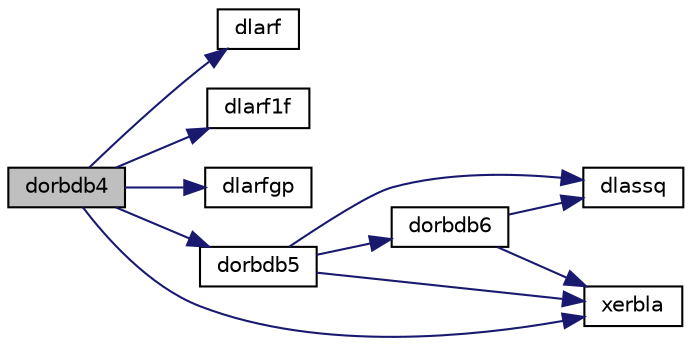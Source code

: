 digraph "dorbdb4"
{
 // LATEX_PDF_SIZE
  edge [fontname="Helvetica",fontsize="10",labelfontname="Helvetica",labelfontsize="10"];
  node [fontname="Helvetica",fontsize="10",shape=record];
  rankdir="LR";
  Node1 [label="dorbdb4",height=0.2,width=0.4,color="black", fillcolor="grey75", style="filled", fontcolor="black",tooltip="DORBDB4"];
  Node1 -> Node2 [color="midnightblue",fontsize="10",style="solid",fontname="Helvetica"];
  Node2 [label="dlarf",height=0.2,width=0.4,color="black", fillcolor="white", style="filled",URL="$dlarf_8f.html#a39a2b39f56ce497b218c5f48339ee712",tooltip="DLARF applies an elementary reflector to a general rectangular matrix."];
  Node1 -> Node3 [color="midnightblue",fontsize="10",style="solid",fontname="Helvetica"];
  Node3 [label="dlarf1f",height=0.2,width=0.4,color="black", fillcolor="white", style="filled",URL="$dlarf1f_8f.html#a553446f22ec537c5ff7f1335b90c4470",tooltip="DLARF1F applies an elementary reflector to a general rectangular"];
  Node1 -> Node4 [color="midnightblue",fontsize="10",style="solid",fontname="Helvetica"];
  Node4 [label="dlarfgp",height=0.2,width=0.4,color="black", fillcolor="white", style="filled",URL="$dlarfgp_8f.html#ab8e471e78747e2583fff75bc7d1e209e",tooltip="DLARFGP generates an elementary reflector (Householder matrix) with non-negative beta."];
  Node1 -> Node5 [color="midnightblue",fontsize="10",style="solid",fontname="Helvetica"];
  Node5 [label="dorbdb5",height=0.2,width=0.4,color="black", fillcolor="white", style="filled",URL="$dorbdb5_8f.html#a2260c74eafdaa0854b18c2b244dc34bb",tooltip="DORBDB5"];
  Node5 -> Node6 [color="midnightblue",fontsize="10",style="solid",fontname="Helvetica"];
  Node6 [label="dlassq",height=0.2,width=0.4,color="black", fillcolor="white", style="filled",URL="$dlassq_8f90.html#ae8f40b0a34771b4f2d9c863de3af7be5",tooltip="DLASSQ updates a sum of squares represented in scaled form."];
  Node5 -> Node7 [color="midnightblue",fontsize="10",style="solid",fontname="Helvetica"];
  Node7 [label="dorbdb6",height=0.2,width=0.4,color="black", fillcolor="white", style="filled",URL="$dorbdb6_8f.html#a4edba292f00e3168939e19491697066a",tooltip="DORBDB6"];
  Node7 -> Node6 [color="midnightblue",fontsize="10",style="solid",fontname="Helvetica"];
  Node7 -> Node8 [color="midnightblue",fontsize="10",style="solid",fontname="Helvetica"];
  Node8 [label="xerbla",height=0.2,width=0.4,color="black", fillcolor="white", style="filled",URL="$xerbla_8f.html#a377ee61015baf8dea7770b3a404b1c07",tooltip="XERBLA"];
  Node5 -> Node8 [color="midnightblue",fontsize="10",style="solid",fontname="Helvetica"];
  Node1 -> Node8 [color="midnightblue",fontsize="10",style="solid",fontname="Helvetica"];
}

